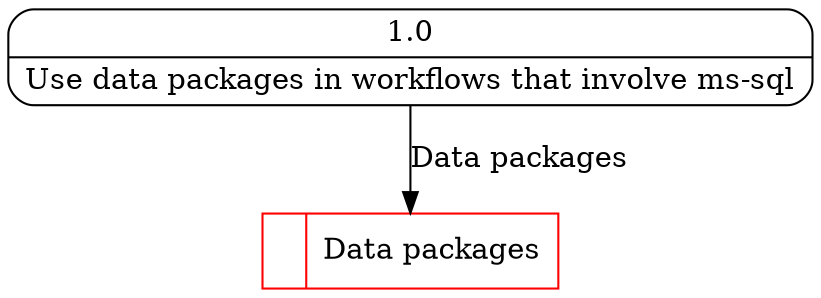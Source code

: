 digraph dfd2{ 
node[shape=record]
1 [label="{<f0> 1.0|<f1> Use data packages in workflows that involve ms-sql }" shape=Mrecord];
1000 [label="<f0>  |<f1> Data packages " color=red];
1 -> 1000 [label="Data packages"]
}